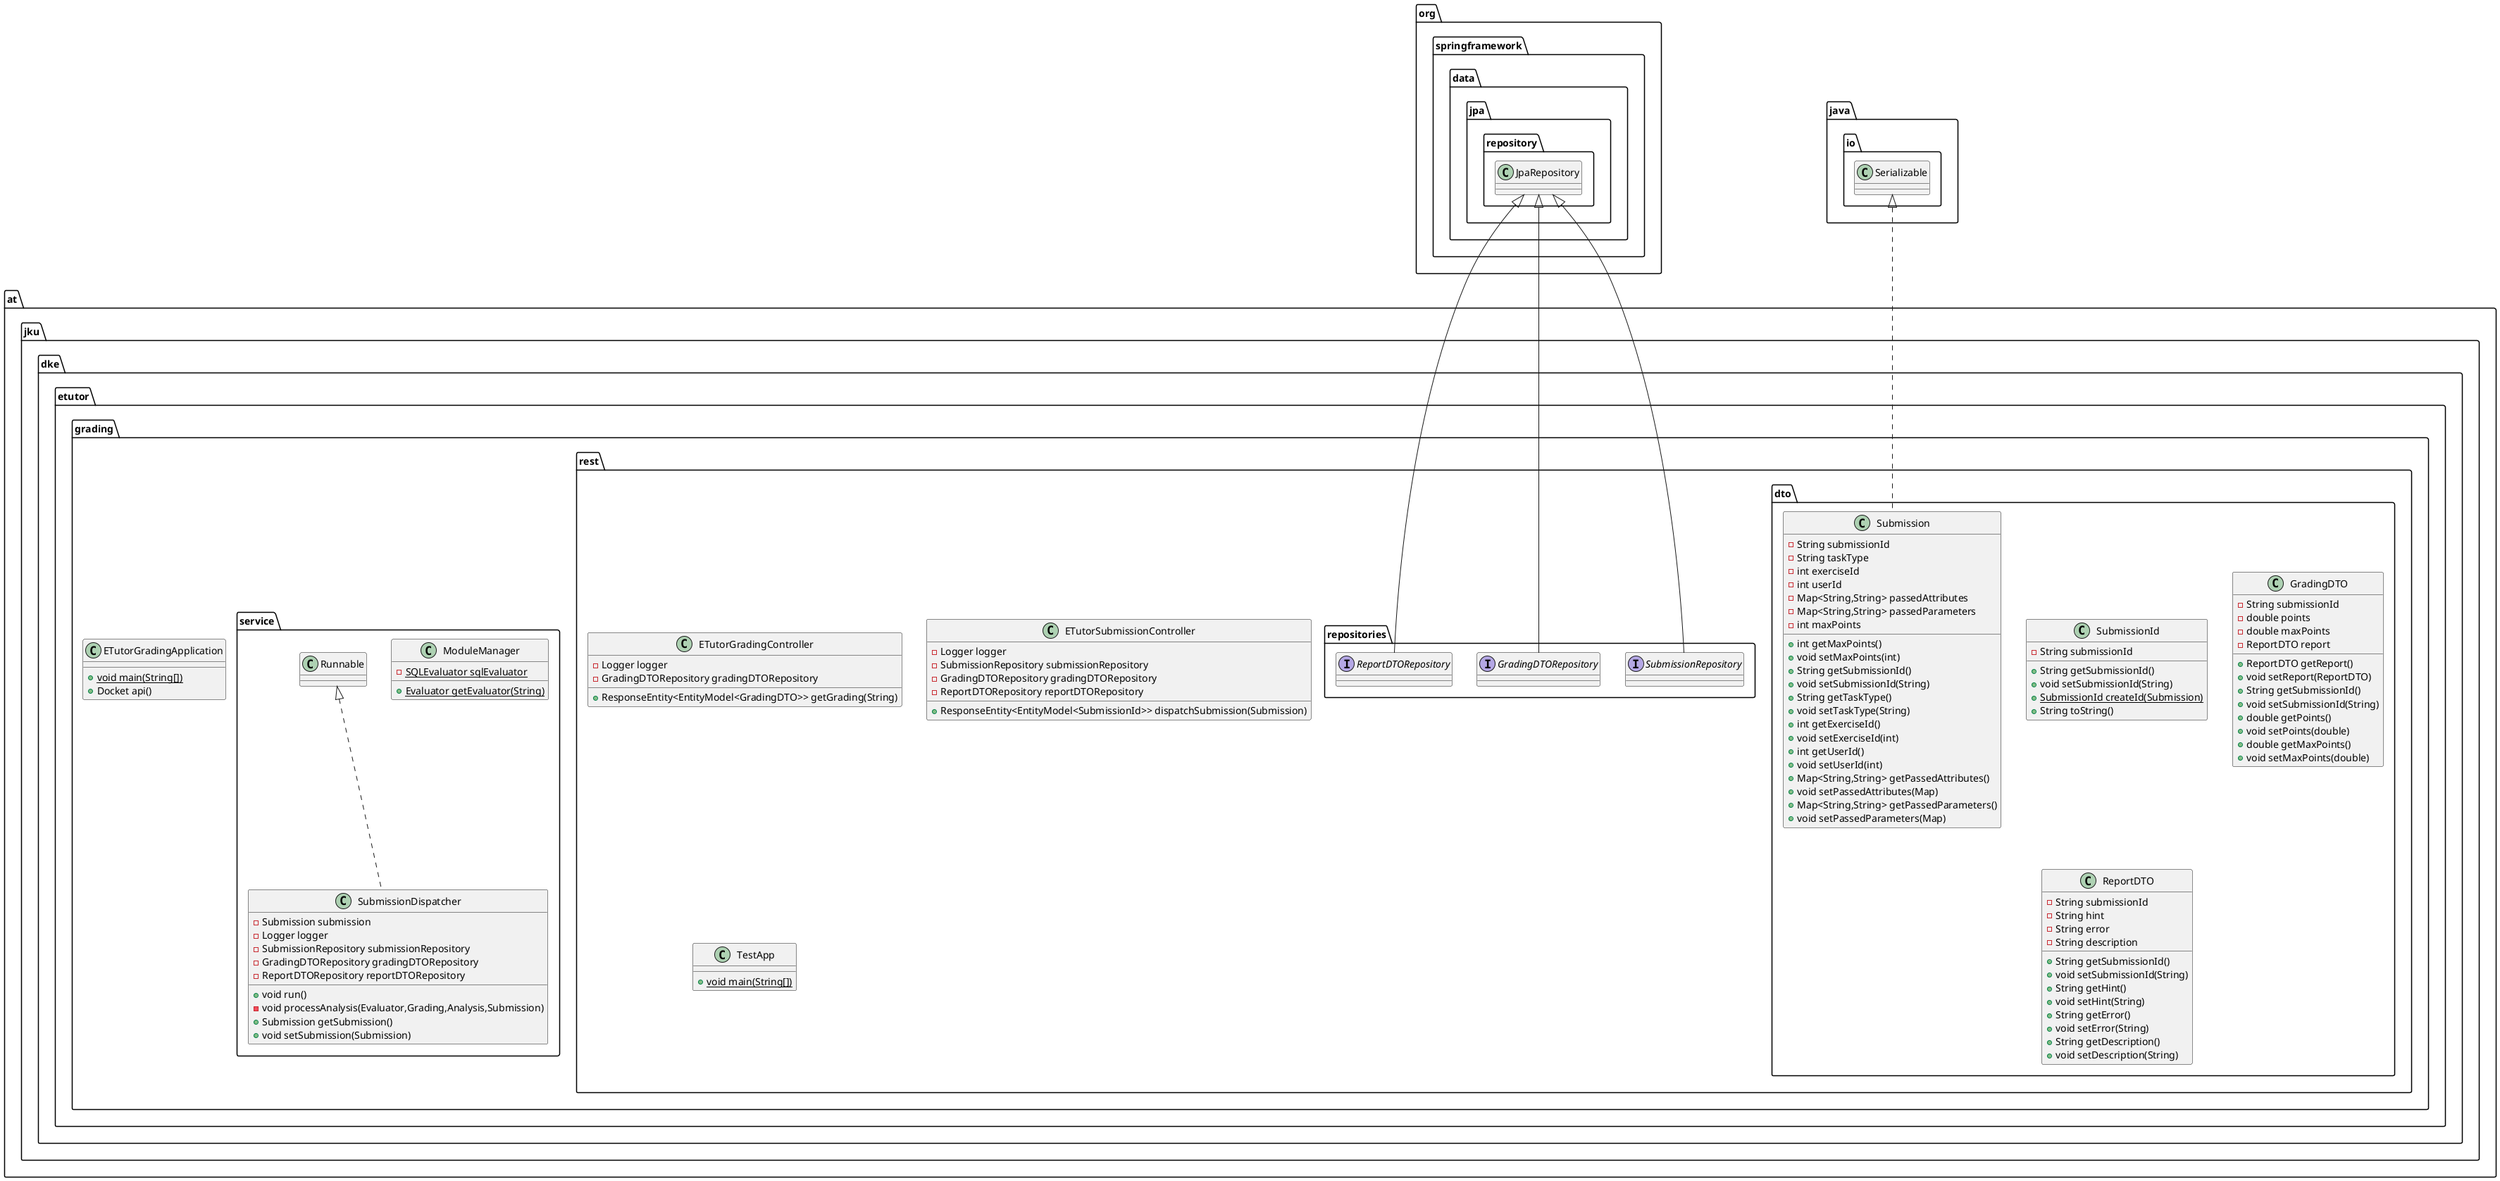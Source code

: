 @startuml
interface at.jku.dke.etutor.grading.rest.repositories.SubmissionRepository {
}
class at.jku.dke.etutor.grading.rest.dto.SubmissionId {
- String submissionId
+ String getSubmissionId()
+ void setSubmissionId(String)
+ {static} SubmissionId createId(Submission)
+ String toString()
}
class at.jku.dke.etutor.grading.rest.ETutorGradingController {
- Logger logger
- GradingDTORepository gradingDTORepository
+ ResponseEntity<EntityModel<GradingDTO>> getGrading(String)
}
class at.jku.dke.etutor.grading.rest.dto.GradingDTO {
- String submissionId
- double points
- double maxPoints
- ReportDTO report
+ ReportDTO getReport()
+ void setReport(ReportDTO)
+ String getSubmissionId()
+ void setSubmissionId(String)
+ double getPoints()
+ void setPoints(double)
+ double getMaxPoints()
+ void setMaxPoints(double)
}
interface at.jku.dke.etutor.grading.rest.repositories.GradingDTORepository {
}
class at.jku.dke.etutor.grading.service.SubmissionDispatcher {
- Submission submission
- Logger logger
- SubmissionRepository submissionRepository
- GradingDTORepository gradingDTORepository
- ReportDTORepository reportDTORepository
+ void run()
- void processAnalysis(Evaluator,Grading,Analysis,Submission)
+ Submission getSubmission()
+ void setSubmission(Submission)
}
class at.jku.dke.etutor.grading.rest.dto.Submission {
- String submissionId
- String taskType
- int exerciseId
- int userId
- Map<String,String> passedAttributes
- Map<String,String> passedParameters
- int maxPoints
+ int getMaxPoints()
+ void setMaxPoints(int)
+ String getSubmissionId()
+ void setSubmissionId(String)
+ String getTaskType()
+ void setTaskType(String)
+ int getExerciseId()
+ void setExerciseId(int)
+ int getUserId()
+ void setUserId(int)
+ Map<String,String> getPassedAttributes()
+ void setPassedAttributes(Map)
+ Map<String,String> getPassedParameters()
+ void setPassedParameters(Map)
}
class at.jku.dke.etutor.grading.rest.ETutorSubmissionController {
- Logger logger
- SubmissionRepository submissionRepository
- GradingDTORepository gradingDTORepository
- ReportDTORepository reportDTORepository
+ ResponseEntity<EntityModel<SubmissionId>> dispatchSubmission(Submission)
}
class at.jku.dke.etutor.grading.ETutorGradingApplication {
+ {static} void main(String[])
+ Docket api()
}
class at.jku.dke.etutor.grading.rest.TestApp {
+ {static} void main(String[])
}
class at.jku.dke.etutor.grading.service.ModuleManager {
- {static} SQLEvaluator sqlEvaluator
+ {static} Evaluator getEvaluator(String)
}
interface at.jku.dke.etutor.grading.rest.repositories.ReportDTORepository {
}
class at.jku.dke.etutor.grading.rest.dto.ReportDTO {
- String submissionId
- String hint
- String error
- String description
+ String getSubmissionId()
+ void setSubmissionId(String)
+ String getHint()
+ void setHint(String)
+ String getError()
+ void setError(String)
+ String getDescription()
+ void setDescription(String)
}


org.springframework.data.jpa.repository.JpaRepository <|-- at.jku.dke.etutor.grading.rest.repositories.SubmissionRepository
org.springframework.data.jpa.repository.JpaRepository <|-- at.jku.dke.etutor.grading.rest.repositories.GradingDTORepository
at.jku.dke.etutor.grading.service.Runnable <|.. at.jku.dke.etutor.grading.service.SubmissionDispatcher
java.io.Serializable <|.. at.jku.dke.etutor.grading.rest.dto.Submission
org.springframework.data.jpa.repository.JpaRepository <|-- at.jku.dke.etutor.grading.rest.repositories.ReportDTORepository
@enduml